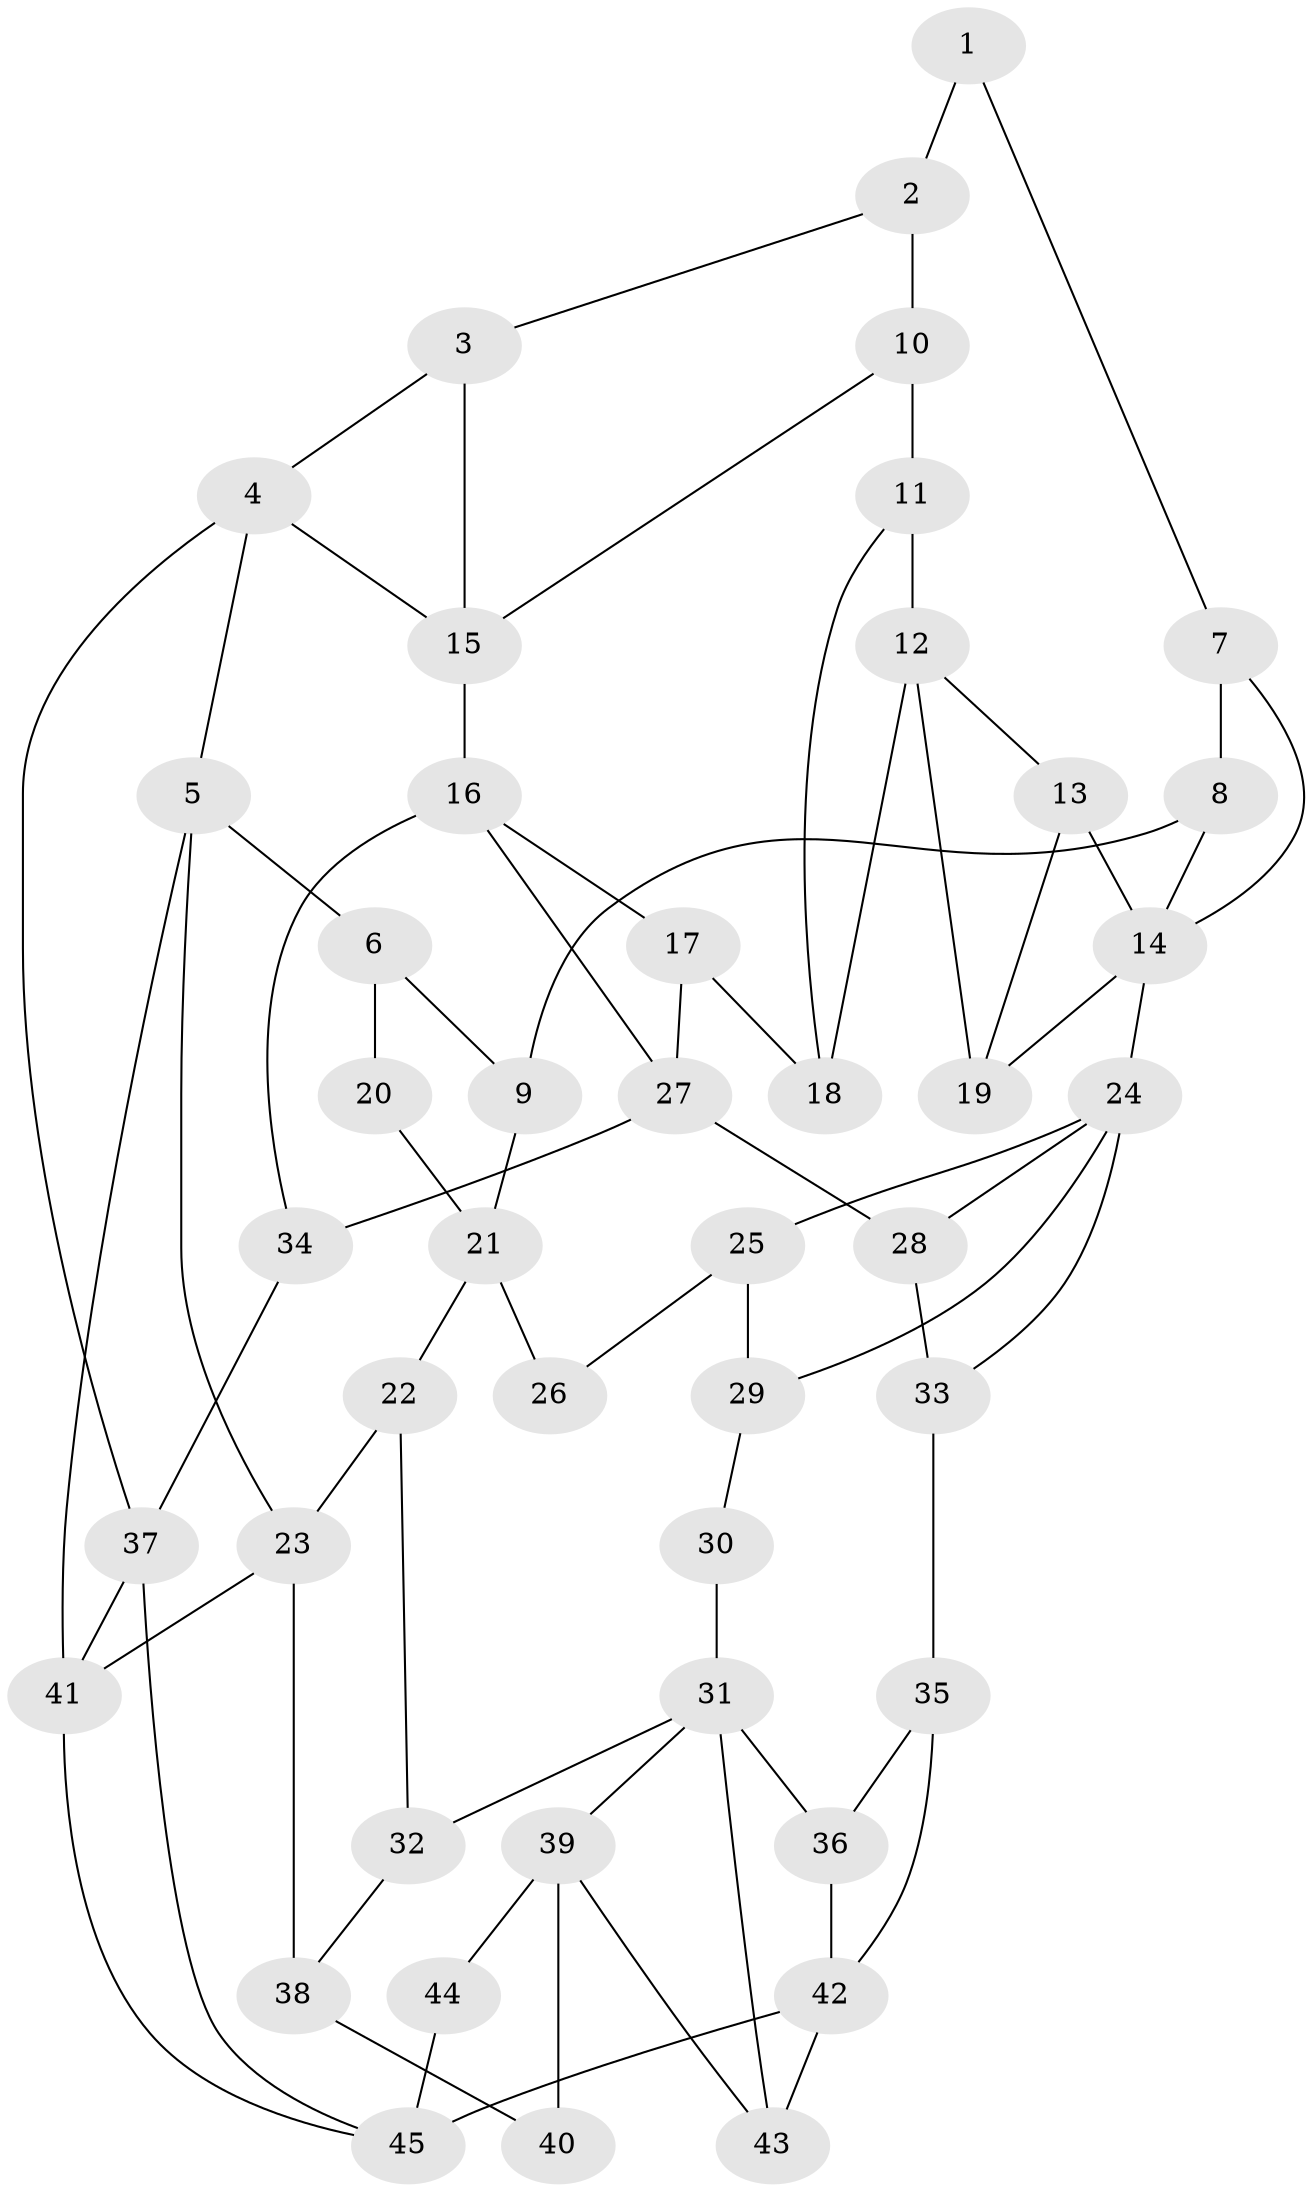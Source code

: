 // original degree distribution, {3: 0.022222222222222223, 4: 0.2222222222222222, 5: 0.5555555555555556, 6: 0.2}
// Generated by graph-tools (version 1.1) at 2025/38/03/09/25 02:38:45]
// undirected, 45 vertices, 74 edges
graph export_dot {
graph [start="1"]
  node [color=gray90,style=filled];
  1;
  2;
  3;
  4;
  5;
  6;
  7;
  8;
  9;
  10;
  11;
  12;
  13;
  14;
  15;
  16;
  17;
  18;
  19;
  20;
  21;
  22;
  23;
  24;
  25;
  26;
  27;
  28;
  29;
  30;
  31;
  32;
  33;
  34;
  35;
  36;
  37;
  38;
  39;
  40;
  41;
  42;
  43;
  44;
  45;
  1 -- 2 [weight=1.0];
  1 -- 7 [weight=1.0];
  2 -- 3 [weight=1.0];
  2 -- 10 [weight=1.0];
  3 -- 4 [weight=1.0];
  3 -- 15 [weight=1.0];
  4 -- 5 [weight=1.0];
  4 -- 15 [weight=1.0];
  4 -- 37 [weight=1.0];
  5 -- 6 [weight=1.0];
  5 -- 23 [weight=1.0];
  5 -- 41 [weight=1.0];
  6 -- 9 [weight=1.0];
  6 -- 20 [weight=2.0];
  7 -- 8 [weight=1.0];
  7 -- 14 [weight=1.0];
  8 -- 9 [weight=1.0];
  8 -- 14 [weight=1.0];
  9 -- 21 [weight=1.0];
  10 -- 11 [weight=2.0];
  10 -- 15 [weight=1.0];
  11 -- 12 [weight=3.0];
  11 -- 18 [weight=1.0];
  12 -- 13 [weight=1.0];
  12 -- 18 [weight=1.0];
  12 -- 19 [weight=1.0];
  13 -- 14 [weight=1.0];
  13 -- 19 [weight=1.0];
  14 -- 19 [weight=1.0];
  14 -- 24 [weight=2.0];
  15 -- 16 [weight=2.0];
  16 -- 17 [weight=1.0];
  16 -- 27 [weight=1.0];
  16 -- 34 [weight=2.0];
  17 -- 18 [weight=1.0];
  17 -- 27 [weight=1.0];
  20 -- 21 [weight=1.0];
  21 -- 22 [weight=2.0];
  21 -- 26 [weight=2.0];
  22 -- 23 [weight=2.0];
  22 -- 32 [weight=1.0];
  23 -- 38 [weight=2.0];
  23 -- 41 [weight=1.0];
  24 -- 25 [weight=1.0];
  24 -- 28 [weight=1.0];
  24 -- 29 [weight=1.0];
  24 -- 33 [weight=1.0];
  25 -- 26 [weight=1.0];
  25 -- 29 [weight=1.0];
  27 -- 28 [weight=2.0];
  27 -- 34 [weight=1.0];
  28 -- 33 [weight=1.0];
  29 -- 30 [weight=1.0];
  30 -- 31 [weight=2.0];
  31 -- 32 [weight=1.0];
  31 -- 36 [weight=1.0];
  31 -- 39 [weight=1.0];
  31 -- 43 [weight=1.0];
  32 -- 38 [weight=1.0];
  33 -- 35 [weight=1.0];
  34 -- 37 [weight=1.0];
  35 -- 36 [weight=1.0];
  35 -- 42 [weight=1.0];
  36 -- 42 [weight=1.0];
  37 -- 41 [weight=1.0];
  37 -- 45 [weight=1.0];
  38 -- 40 [weight=2.0];
  39 -- 40 [weight=2.0];
  39 -- 43 [weight=1.0];
  39 -- 44 [weight=2.0];
  41 -- 45 [weight=1.0];
  42 -- 43 [weight=2.0];
  42 -- 45 [weight=2.0];
  44 -- 45 [weight=1.0];
}
